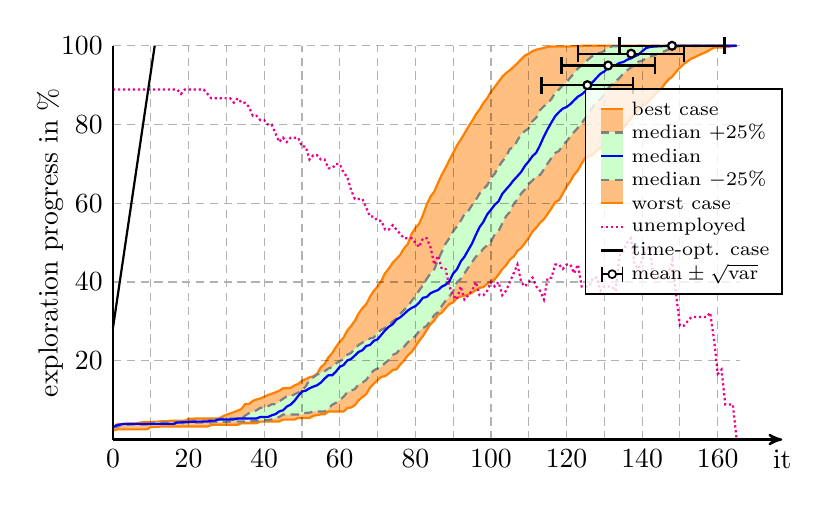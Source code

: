 \begin{tikzpicture}[thick]


% plot data, scaled to 8cm
\begin{scope}[yscale=0.05, xscale=0.048]
\draw[draw=orange, fill=orange!50] (0.00, 2.27) -- (1.00, 2.58) -- (2.00, 2.58) -- (3.00, 2.58) -- (4.00, 2.58) -- (5.00, 2.58) -- (6.00, 2.58) -- (7.00, 2.58) -- (8.00, 2.58) -- (9.00, 2.58) -- (10.00, 3.15) -- (11.00, 3.15) -- (12.00, 3.25) -- (13.00, 3.31) -- (14.00, 3.31) -- (15.00, 3.31) -- (16.00, 3.31) -- (17.00, 3.31) -- (18.00, 3.31) -- (19.00, 3.31) -- (20.00, 3.31) -- (21.00, 3.31) -- (22.00, 3.31) -- (23.00, 3.31) -- (24.00, 3.31) -- (25.00, 3.31) -- (26.00, 3.67) -- (27.00, 3.77) -- (28.00, 3.77) -- (29.00, 3.77) -- (30.00, 3.77) -- (31.00, 3.77) -- (32.00, 3.77) -- (33.00, 3.77) -- (34.00, 4.13) -- (35.00, 4.13) -- (36.00, 4.13) -- (37.00, 4.13) -- (38.00, 4.13) -- (39.00, 4.60) -- (40.00, 4.60) -- (41.00, 4.60) -- (42.00, 4.60) -- (43.00, 4.60) -- (44.00, 4.60) -- (45.00, 5.06) -- (46.00, 5.06) -- (47.00, 5.06) -- (48.00, 5.06) -- (49.00, 5.48) -- (50.00, 5.48) -- (51.00, 5.48) -- (52.00, 5.48) -- (53.00, 6.04) -- (54.00, 6.20) -- (55.00, 6.40) -- (56.00, 6.40) -- (57.00, 7.13) -- (58.00, 7.13) -- (59.00, 7.13) -- (60.00, 7.13) -- (61.00, 7.13) -- (62.00, 7.95) -- (63.00, 8.16) -- (64.00, 8.73) -- (65.00, 9.97) -- (66.00, 10.80) -- (67.00, 11.52) -- (68.00, 13.17) -- (69.00, 14.20) -- (70.00, 15.08) -- (71.00, 15.91) -- (72.00, 16.12) -- (73.00, 16.79) -- (74.00, 17.67) -- (75.00, 17.82) -- (76.00, 19.06) -- (77.00, 20.04) -- (78.00, 21.38) -- (79.00, 22.21) -- (80.00, 23.61) -- (81.00, 25.05) -- (82.00, 26.29) -- (83.00, 27.84) -- (84.00, 29.29) -- (85.00, 30.22) -- (86.00, 31.71) -- (87.00, 32.23) -- (88.00, 33.37) -- (89.00, 34.40) -- (90.00, 34.81) -- (91.00, 36.00) -- (92.00, 36.31) -- (93.00, 36.57) -- (94.00, 36.83) -- (95.00, 37.29) -- (96.00, 37.96) -- (97.00, 38.53) -- (98.00, 38.74) -- (99.00, 39.57) -- (100.00, 40.13) -- (101.00, 40.70) -- (102.00, 41.89) -- (103.00, 43.29) -- (104.00, 44.27) -- (105.00, 45.71) -- (106.00, 46.44) -- (107.00, 47.93) -- (108.00, 48.66) -- (109.00, 49.90) -- (110.00, 51.29) -- (111.00, 52.79) -- (112.00, 53.82) -- (113.00, 55.06) -- (114.00, 55.94) -- (115.00, 57.28) -- (116.00, 58.73) -- (117.00, 60.28) -- (118.00, 60.80) -- (119.00, 62.45) -- (120.00, 64.26) -- (121.00, 65.55) -- (122.00, 67.25) -- (123.00, 68.39) -- (124.00, 70.09) -- (125.00, 71.64) -- (126.00, 71.95) -- (127.00, 72.42) -- (128.00, 73.45) -- (129.00, 74.07) -- (130.00, 74.85) -- (131.00, 75.88) -- (132.00, 76.34) -- (133.00, 77.69) -- (134.00, 78.31) -- (135.00, 79.08) -- (136.00, 80.42) -- (137.00, 81.51) -- (138.00, 82.70) -- (139.00, 83.63) -- (140.00, 84.92) -- (141.00, 85.18) -- (142.00, 86.31) -- (143.00, 87.24) -- (144.00, 88.27) -- (145.00, 89.00) -- (146.00, 90.34) -- (147.00, 91.48) -- (148.00, 92.20) -- (149.00, 93.44) -- (150.00, 94.47) -- (151.00, 95.35) -- (152.00, 96.07) -- (153.00, 96.75) -- (154.00, 97.11) -- (155.00, 97.62) -- (156.00, 98.04) -- (157.00, 98.45) -- (158.00, 99.02) -- (159.00, 99.54) -- (160.00, 99.59) -- (161.00, 99.59) -- (162.00, 99.64) -- (163.00, 99.74) -- (164.00, 99.95) -- (165.00, 100.00) -- (165.00, 100.00) -- (164.00, 100.00) -- (163.00, 100.00) -- (162.00, 100.00) -- (161.00, 100.00) -- (160.00, 100.00) -- (159.00, 100.00) -- (158.00, 100.00) -- (157.00, 100.00) -- (156.00, 100.00) -- (155.00, 100.00) -- (154.00, 100.00) -- (153.00, 100.00) -- (152.00, 100.00) -- (151.00, 100.00) -- (150.00, 100.00) -- (149.00, 100.00) -- (148.00, 100.00) -- (147.00, 100.00) -- (146.00, 100.00) -- (145.00, 100.00) -- (144.00, 100.00) -- (143.00, 100.00) -- (142.00, 100.00) -- (141.00, 100.00) -- (140.00, 100.00) -- (139.00, 100.00) -- (138.00, 100.00) -- (137.00, 100.00) -- (136.00, 100.00) -- (135.00, 100.00) -- (134.00, 100.00) -- (133.00, 100.00) -- (132.00, 100.00) -- (131.00, 100.00) -- (130.00, 100.00) -- (129.00, 100.00) -- (128.00, 100.00) -- (127.00, 100.00) -- (126.00, 100.00) -- (125.00, 100.00) -- (124.00, 100.00) -- (123.00, 99.90) -- (122.00, 99.90) -- (121.00, 99.85) -- (120.00, 99.85) -- (119.00, 99.85) -- (118.00, 99.85) -- (117.00, 99.85) -- (116.00, 99.85) -- (115.00, 99.74) -- (114.00, 99.48) -- (113.00, 99.23) -- (112.00, 99.02) -- (111.00, 98.66) -- (110.00, 97.99) -- (109.00, 97.52) -- (108.00, 96.59) -- (107.00, 95.56) -- (106.00, 94.68) -- (105.00, 93.80) -- (104.00, 93.08) -- (103.00, 92.15) -- (102.00, 90.86) -- (101.00, 89.51) -- (100.00, 88.33) -- (99.00, 86.67) -- (98.00, 85.49) -- (97.00, 83.83) -- (96.00, 82.54) -- (95.00, 80.89) -- (94.00, 79.39) -- (93.00, 77.74) -- (92.00, 76.14) -- (91.00, 74.69) -- (90.00, 72.78) -- (89.00, 70.97) -- (88.00, 69.01) -- (87.00, 67.25) -- (86.00, 65.19) -- (85.00, 62.96) -- (84.00, 61.67) -- (83.00, 59.66) -- (82.00, 56.97) -- (81.00, 54.80) -- (80.00, 53.72) -- (79.00, 52.17) -- (78.00, 49.64) -- (77.00, 48.55) -- (76.00, 46.90) -- (75.00, 45.87) -- (74.00, 44.89) -- (73.00, 43.44) -- (72.00, 42.25) -- (71.00, 40.29) -- (70.00, 38.84) -- (69.00, 37.76) -- (68.00, 36.26) -- (67.00, 34.35) -- (66.00, 33.37) -- (65.00, 32.02) -- (64.00, 30.17) -- (63.00, 28.82) -- (62.00, 27.69) -- (61.00, 25.88) -- (60.00, 24.79) -- (59.00, 23.50) -- (58.00, 21.95) -- (57.00, 20.87) -- (56.00, 19.21) -- (55.00, 18.34) -- (54.00, 16.68) -- (53.00, 16.06) -- (52.00, 15.81) -- (51.00, 15.34) -- (50.00, 14.93) -- (49.00, 14.10) -- (48.00, 13.74) -- (47.00, 13.12) -- (46.00, 13.02) -- (45.00, 13.02) -- (44.00, 12.40) -- (43.00, 11.98) -- (42.00, 11.62) -- (41.00, 11.31) -- (40.00, 10.85) -- (39.00, 10.43) -- (38.00, 10.18) -- (37.00, 9.81) -- (36.00, 9.04) -- (35.00, 9.04) -- (34.00, 7.75) -- (33.00, 7.33) -- (32.00, 6.97) -- (31.00, 6.61) -- (30.00, 6.30) -- (29.00, 5.84) -- (28.00, 5.37) -- (27.00, 5.37) -- (26.00, 5.37) -- (25.00, 5.37) -- (24.00, 5.37) -- (23.00, 5.37) -- (22.00, 5.37) -- (21.00, 5.27) -- (20.00, 5.27) -- (19.00, 4.75) -- (18.00, 4.75) -- (17.00, 4.75) -- (16.00, 4.75) -- (15.00, 4.75) -- (14.00, 4.65) -- (13.00, 4.65) -- (12.00, 4.55) -- (11.00, 4.55) -- (10.00, 4.44) -- (9.00, 4.44) -- (8.00, 4.44) -- (7.00, 4.24) -- (6.00, 4.08) -- (5.00, 4.08) -- (4.00, 4.08) -- (3.00, 3.98) -- (2.00, 3.98) -- (1.00, 3.82) -- (0.00, 3.15);
\draw[gray, densely dashed, fill=green!20] (0.00, 3.15) -- (1.00, 3.15) -- (2.00, 3.62) -- (3.00, 3.77) -- (4.00, 3.77) -- (5.00, 3.82) -- (6.00, 3.82) -- (7.00, 3.82) -- (8.00, 3.82) -- (9.00, 3.82) -- (10.00, 3.98) -- (11.00, 3.98) -- (12.00, 3.98) -- (13.00, 3.98) -- (14.00, 3.98) -- (15.00, 3.98) -- (16.00, 3.98) -- (17.00, 3.98) -- (18.00, 3.98) -- (19.00, 4.34) -- (20.00, 4.34) -- (21.00, 4.34) -- (22.00, 4.34) -- (23.00, 4.34) -- (24.00, 4.34) -- (25.00, 4.34) -- (26.00, 4.34) -- (27.00, 4.49) -- (28.00, 4.49) -- (29.00, 4.49) -- (30.00, 4.49) -- (31.00, 4.60) -- (32.00, 4.60) -- (33.00, 4.60) -- (34.00, 4.60) -- (35.00, 4.60) -- (36.00, 4.60) -- (37.00, 4.75) -- (38.00, 4.75) -- (39.00, 4.86) -- (40.00, 4.91) -- (41.00, 4.91) -- (42.00, 5.11) -- (43.00, 5.48) -- (44.00, 5.73) -- (45.00, 6.35) -- (46.00, 6.35) -- (47.00, 6.35) -- (48.00, 6.35) -- (49.00, 6.35) -- (50.00, 6.35) -- (51.00, 6.77) -- (52.00, 6.82) -- (53.00, 7.13) -- (54.00, 7.13) -- (55.00, 7.13) -- (56.00, 7.13) -- (57.00, 7.80) -- (58.00, 8.83) -- (59.00, 9.35) -- (60.00, 10.02) -- (61.00, 10.85) -- (62.00, 12.04) -- (63.00, 12.40) -- (64.00, 12.81) -- (65.00, 14.05) -- (66.00, 14.46) -- (67.00, 15.13) -- (68.00, 16.53) -- (69.00, 17.56) -- (70.00, 18.03) -- (71.00, 18.49) -- (72.00, 19.47) -- (73.00, 20.20) -- (74.00, 21.49) -- (75.00, 21.90) -- (76.00, 22.99) -- (77.00, 23.55) -- (78.00, 24.69) -- (79.00, 25.52) -- (80.00, 26.24) -- (81.00, 27.53) -- (82.00, 28.31) -- (83.00, 28.87) -- (84.00, 30.22) -- (85.00, 31.56) -- (86.00, 32.39) -- (87.00, 33.94) -- (88.00, 35.28) -- (89.00, 36.36) -- (90.00, 37.60) -- (91.00, 39.93) -- (92.00, 40.81) -- (93.00, 42.20) -- (94.00, 43.70) -- (95.00, 45.04) -- (96.00, 46.44) -- (97.00, 47.21) -- (98.00, 48.50) -- (99.00, 49.28) -- (100.00, 50.21) -- (101.00, 52.12) -- (102.00, 52.89) -- (103.00, 54.91) -- (104.00, 56.71) -- (105.00, 57.80) -- (106.00, 59.81) -- (107.00, 61.00) -- (108.00, 62.50) -- (109.00, 63.53) -- (110.00, 64.93) -- (111.00, 65.81) -- (112.00, 66.84) -- (113.00, 67.20) -- (114.00, 68.60) -- (115.00, 70.14) -- (116.00, 71.49) -- (117.00, 72.78) -- (118.00, 73.30) -- (119.00, 74.69) -- (120.00, 75.72) -- (121.00, 76.96) -- (122.00, 78.10) -- (123.00, 79.18) -- (124.00, 80.37) -- (125.00, 81.66) -- (126.00, 83.11) -- (127.00, 84.50) -- (128.00, 85.95) -- (129.00, 86.52) -- (130.00, 87.65) -- (131.00, 89.20) -- (132.00, 90.19) -- (133.00, 91.01) -- (134.00, 91.84) -- (135.00, 92.92) -- (136.00, 93.75) -- (137.00, 94.47) -- (138.00, 94.99) -- (139.00, 95.97) -- (140.00, 96.18) -- (141.00, 96.80) -- (142.00, 97.26) -- (143.00, 97.47) -- (144.00, 97.93) -- (145.00, 98.35) -- (146.00, 98.66) -- (147.00, 99.12) -- (148.00, 99.69) -- (149.00, 99.74) -- (150.00, 99.95) -- (151.00, 99.95) -- (152.00, 99.95) -- (153.00, 99.95) -- (154.00, 99.95) -- (155.00, 99.95) -- (156.00, 99.95) -- (157.00, 99.95) -- (158.00, 99.95) -- (159.00, 99.95) -- (160.00, 100.00) -- (161.00, 100.00) -- (162.00, 100.00) -- (163.00, 100.00) -- (164.00, 100.00) -- (165.00, 100.00) -- (165.00, 100.00) -- (164.00, 100.00) -- (163.00, 100.00) -- (162.00, 100.00) -- (161.00, 100.00) -- (160.00, 100.00) -- (159.00, 100.00) -- (158.00, 100.00) -- (157.00, 100.00) -- (156.00, 100.00) -- (155.00, 100.00) -- (154.00, 100.00) -- (153.00, 100.00) -- (152.00, 100.00) -- (151.00, 100.00) -- (150.00, 100.00) -- (149.00, 100.00) -- (148.00, 100.00) -- (147.00, 100.00) -- (146.00, 100.00) -- (145.00, 100.00) -- (144.00, 100.00) -- (143.00, 100.00) -- (142.00, 100.00) -- (141.00, 100.00) -- (140.00, 100.00) -- (139.00, 100.00) -- (138.00, 100.00) -- (137.00, 99.95) -- (136.00, 99.95) -- (135.00, 99.95) -- (134.00, 99.95) -- (133.00, 99.90) -- (132.00, 99.85) -- (131.00, 99.54) -- (130.00, 98.71) -- (129.00, 98.19) -- (128.00, 98.19) -- (127.00, 97.52) -- (126.00, 96.75) -- (125.00, 95.92) -- (124.00, 94.99) -- (123.00, 94.27) -- (122.00, 93.03) -- (121.00, 91.94) -- (120.00, 90.75) -- (119.00, 89.98) -- (118.00, 88.89) -- (117.00, 88.07) -- (116.00, 86.52) -- (115.00, 85.33) -- (114.00, 84.66) -- (113.00, 83.68) -- (112.00, 81.77) -- (111.00, 80.89) -- (110.00, 79.03) -- (109.00, 78.36) -- (108.00, 77.53) -- (107.00, 75.98) -- (106.00, 74.23) -- (105.00, 73.81) -- (104.00, 71.85) -- (103.00, 70.66) -- (102.00, 69.27) -- (101.00, 67.51) -- (100.00, 66.37) -- (99.00, 64.57) -- (98.00, 63.58) -- (97.00, 62.45) -- (96.00, 60.90) -- (95.00, 59.56) -- (94.00, 58.06) -- (93.00, 57.28) -- (92.00, 55.53) -- (91.00, 54.13) -- (90.00, 52.89) -- (89.00, 51.14) -- (88.00, 49.74) -- (87.00, 47.68) -- (86.00, 45.61) -- (85.00, 43.23) -- (84.00, 42.20) -- (83.00, 40.81) -- (82.00, 39.20) -- (81.00, 37.86) -- (80.00, 36.42) -- (79.00, 35.18) -- (78.00, 33.78) -- (77.00, 32.90) -- (76.00, 31.92) -- (75.00, 30.73) -- (74.00, 30.01) -- (73.00, 29.13) -- (72.00, 28.36) -- (71.00, 27.89) -- (70.00, 27.17) -- (69.00, 25.88) -- (68.00, 25.67) -- (67.00, 24.95) -- (66.00, 24.64) -- (65.00, 24.02) -- (64.00, 23.09) -- (63.00, 22.00) -- (62.00, 21.54) -- (61.00, 20.40) -- (60.00, 19.94) -- (59.00, 19.32) -- (58.00, 18.39) -- (57.00, 18.03) -- (56.00, 17.36) -- (55.00, 16.94) -- (54.00, 16.48) -- (53.00, 15.81) -- (52.00, 15.13) -- (51.00, 13.48) -- (50.00, 12.40) -- (49.00, 11.93) -- (48.00, 11.47) -- (47.00, 11.00) -- (46.00, 11.00) -- (45.00, 10.33) -- (44.00, 9.71) -- (43.00, 8.94) -- (42.00, 8.94) -- (41.00, 8.47) -- (40.00, 8.06) -- (39.00, 8.06) -- (38.00, 7.44) -- (37.00, 7.02) -- (36.00, 6.71) -- (35.00, 6.10) -- (34.00, 5.37) -- (33.00, 5.37) -- (32.00, 5.37) -- (31.00, 5.37) -- (30.00, 5.37) -- (29.00, 5.37) -- (28.00, 5.17) -- (27.00, 5.17) -- (26.00, 5.01) -- (25.00, 4.75) -- (24.00, 4.75) -- (23.00, 4.75) -- (22.00, 4.75) -- (21.00, 4.70) -- (20.00, 4.70) -- (19.00, 4.65) -- (18.00, 4.55) -- (17.00, 4.39) -- (16.00, 4.34) -- (15.00, 4.34) -- (14.00, 4.34) -- (13.00, 4.34) -- (12.00, 4.34) -- (11.00, 4.34) -- (10.00, 3.98) -- (9.00, 3.98) -- (8.00, 3.98) -- (7.00, 3.98) -- (6.00, 3.98) -- (5.00, 3.98) -- (4.00, 3.98) -- (3.00, 3.98) -- (2.00, 3.82) -- (1.00, 3.62) -- (0.00, 3.15);
\draw[blue] (0.00, 3.15) -- (1.00, 3.62) -- (2.00, 3.82) -- (3.00, 3.98) -- (4.00, 3.98) -- (5.00, 3.98) -- (6.00, 3.98) -- (7.00, 3.98) -- (8.00, 3.98) -- (9.00, 3.98) -- (10.00, 3.98) -- (11.00, 3.98) -- (12.00, 3.98) -- (13.00, 3.98) -- (14.00, 3.98) -- (15.00, 3.98) -- (16.00, 3.98) -- (17.00, 4.34) -- (18.00, 4.34) -- (19.00, 4.49) -- (20.00, 4.49) -- (21.00, 4.49) -- (22.00, 4.55) -- (23.00, 4.55) -- (24.00, 4.55) -- (25.00, 4.55) -- (26.00, 4.80) -- (27.00, 4.80) -- (28.00, 5.11) -- (29.00, 5.11) -- (30.00, 5.11) -- (31.00, 5.11) -- (32.00, 5.11) -- (33.00, 5.32) -- (34.00, 5.32) -- (35.00, 5.32) -- (36.00, 5.37) -- (37.00, 5.37) -- (38.00, 5.37) -- (39.00, 5.73) -- (40.00, 5.73) -- (41.00, 5.73) -- (42.00, 6.15) -- (43.00, 6.46) -- (44.00, 7.13) -- (45.00, 7.44) -- (46.00, 8.37) -- (47.00, 8.88) -- (48.00, 9.81) -- (49.00, 11.05) -- (50.00, 12.19) -- (51.00, 12.40) -- (52.00, 13.02) -- (53.00, 13.43) -- (54.00, 13.79) -- (55.00, 14.46) -- (56.00, 15.50) -- (57.00, 16.32) -- (58.00, 16.32) -- (59.00, 17.25) -- (60.00, 18.49) -- (61.00, 18.90) -- (62.00, 20.09) -- (63.00, 20.45) -- (64.00, 21.33) -- (65.00, 22.26) -- (66.00, 22.68) -- (67.00, 23.76) -- (68.00, 24.02) -- (69.00, 25.05) -- (70.00, 25.46) -- (71.00, 26.60) -- (72.00, 27.74) -- (73.00, 28.67) -- (74.00, 29.29) -- (75.00, 30.48) -- (76.00, 31.04) -- (77.00, 31.87) -- (78.00, 32.75) -- (79.00, 33.42) -- (80.00, 33.88) -- (81.00, 34.76) -- (82.00, 36.00) -- (83.00, 36.21) -- (84.00, 37.14) -- (85.00, 37.60) -- (86.00, 37.96) -- (87.00, 38.84) -- (88.00, 39.31) -- (89.00, 40.19) -- (90.00, 42.15) -- (91.00, 43.23) -- (92.00, 45.20) -- (93.00, 46.44) -- (94.00, 48.14) -- (95.00, 49.79) -- (96.00, 51.96) -- (97.00, 53.98) -- (98.00, 55.27) -- (99.00, 57.18) -- (100.00, 58.37) -- (101.00, 59.61) -- (102.00, 60.49) -- (103.00, 62.40) -- (104.00, 63.53) -- (105.00, 64.62) -- (106.00, 65.86) -- (107.00, 66.89) -- (108.00, 67.98) -- (109.00, 69.52) -- (110.00, 70.66) -- (111.00, 72.00) -- (112.00, 72.88) -- (113.00, 74.79) -- (114.00, 76.96) -- (115.00, 78.82) -- (116.00, 80.53) -- (117.00, 82.13) -- (118.00, 83.16) -- (119.00, 84.04) -- (120.00, 84.45) -- (121.00, 85.18) -- (122.00, 86.16) -- (123.00, 87.09) -- (124.00, 87.65) -- (125.00, 88.48) -- (126.00, 89.93) -- (127.00, 90.86) -- (128.00, 91.94) -- (129.00, 92.92) -- (130.00, 93.49) -- (131.00, 94.42) -- (132.00, 95.04) -- (133.00, 95.09) -- (134.00, 95.66) -- (135.00, 95.87) -- (136.00, 96.44) -- (137.00, 96.80) -- (138.00, 97.31) -- (139.00, 97.73) -- (140.00, 98.61) -- (141.00, 99.38) -- (142.00, 99.69) -- (143.00, 99.79) -- (144.00, 99.85) -- (145.00, 99.90) -- (146.00, 99.95) -- (147.00, 99.95) -- (148.00, 99.95) -- (149.00, 100.00) -- (150.00, 100.00) -- (151.00, 100.00) -- (152.00, 100.00) -- (153.00, 100.00) -- (154.00, 100.00) -- (155.00, 100.00) -- (156.00, 100.00) -- (157.00, 100.00) -- (158.00, 100.00) -- (159.00, 100.00) -- (160.00, 100.00) -- (161.00, 100.00) -- (162.00, 100.00) -- (163.00, 100.00) -- (164.00, 100.00) -- (165.00, 100.00);
\draw[densely dotted, magenta] (0.00, 88.89) -- (1.00, 88.89) -- (2.00, 88.89) -- (3.00, 88.89) -- (4.00, 88.89) -- (5.00, 88.89) -- (6.00, 88.89) -- (7.00, 88.89) -- (8.00, 88.89) -- (9.00, 88.89) -- (10.00, 88.89) -- (11.00, 88.89) -- (12.00, 88.89) -- (13.00, 88.89) -- (14.00, 88.89) -- (15.00, 88.89) -- (16.00, 88.89) -- (17.00, 88.89) -- (18.00, 87.78) -- (19.00, 88.89) -- (20.00, 88.89) -- (21.00, 88.89) -- (22.00, 88.89) -- (23.00, 88.89) -- (24.00, 88.89) -- (25.00, 87.78) -- (26.00, 86.67) -- (27.00, 86.67) -- (28.00, 86.67) -- (29.00, 86.67) -- (30.00, 86.67) -- (31.00, 86.67) -- (32.00, 85.56) -- (33.00, 86.67) -- (34.00, 85.56) -- (35.00, 85.56) -- (36.00, 84.44) -- (37.00, 82.22) -- (38.00, 82.22) -- (39.00, 81.11) -- (40.00, 81.11) -- (41.00, 80.00) -- (42.00, 80.00) -- (43.00, 77.78) -- (44.00, 75.56) -- (45.00, 76.67) -- (46.00, 75.56) -- (47.00, 76.67) -- (48.00, 76.67) -- (49.00, 76.67) -- (50.00, 74.44) -- (51.00, 74.44) -- (52.00, 71.11) -- (53.00, 72.22) -- (54.00, 72.22) -- (55.00, 71.11) -- (56.00, 71.11) -- (57.00, 68.89) -- (58.00, 68.89) -- (59.00, 70.00) -- (60.00, 70.00) -- (61.00, 67.78) -- (62.00, 66.67) -- (63.00, 63.33) -- (64.00, 61.11) -- (65.00, 61.11) -- (66.00, 61.11) -- (67.00, 58.89) -- (68.00, 56.67) -- (69.00, 56.67) -- (70.00, 55.56) -- (71.00, 55.56) -- (72.00, 53.33) -- (73.00, 53.33) -- (74.00, 54.44) -- (75.00, 53.33) -- (76.00, 52.22) -- (77.00, 51.11) -- (78.00, 51.11) -- (79.00, 51.11) -- (80.00, 50.00) -- (81.00, 48.89) -- (82.00, 51.11) -- (83.00, 51.11) -- (84.00, 48.89) -- (85.00, 44.44) -- (86.00, 46.67) -- (87.00, 43.33) -- (88.00, 43.33) -- (89.00, 38.89) -- (90.00, 36.67) -- (91.00, 35.56) -- (92.00, 38.89) -- (93.00, 35.56) -- (94.00, 36.67) -- (95.00, 37.78) -- (96.00, 40.00) -- (97.00, 36.67) -- (98.00, 36.67) -- (99.00, 37.78) -- (100.00, 40.00) -- (101.00, 38.89) -- (102.00, 40.00) -- (103.00, 36.67) -- (104.00, 37.78) -- (105.00, 40.00) -- (106.00, 42.22) -- (107.00, 44.44) -- (108.00, 40.00) -- (109.00, 38.89) -- (110.00, 40.00) -- (111.00, 41.11) -- (112.00, 38.89) -- (113.00, 37.78) -- (114.00, 35.56) -- (115.00, 41.11) -- (116.00, 41.11) -- (117.00, 44.44) -- (118.00, 44.44) -- (119.00, 43.33) -- (120.00, 44.44) -- (121.00, 44.44) -- (122.00, 42.22) -- (123.00, 44.44) -- (124.00, 38.89) -- (125.00, 38.89) -- (126.00, 38.89) -- (127.00, 41.11) -- (128.00, 41.11) -- (129.00, 37.78) -- (130.00, 38.89) -- (131.00, 38.89) -- (132.00, 38.89) -- (133.00, 37.78) -- (134.00, 46.67) -- (135.00, 47.78) -- (136.00, 50.00) -- (137.00, 51.11) -- (138.00, 44.44) -- (139.00, 43.33) -- (140.00, 45.56) -- (141.00, 47.78) -- (142.00, 48.89) -- (143.00, 41.11) -- (144.00, 41.11) -- (145.00, 41.11) -- (146.00, 41.11) -- (147.00, 42.22) -- (148.00, 45.56) -- (149.00, 36.67) -- (150.00, 28.89) -- (151.00, 28.89) -- (152.00, 30.00) -- (153.00, 31.11) -- (154.00, 31.11) -- (155.00, 31.11) -- (156.00, 31.11) -- (157.00, 31.11) -- (158.00, 32.22) -- (159.00, 25.56) -- (160.00, 16.67) -- (161.00, 17.78) -- (162.00, 8.89) -- (163.00, 8.89) -- (164.00, 8.89) -- (165.00, 0.00);
\draw[black] (0.00, 28.36) -- (11.04, 100.00);
\draw[densely dashed, thin, black, ystep=20, xstep=10, opacity=0.3] (0, 0) grid (166, 100);
% axis lables
\node[below] at (0, 0) {0};
\node[below] at (20, 0) {20};
\node[below] at (40, 0) {40};
\node[below] at (60, 0) {60};
\node[below] at (80, 0) {80};
\node[below] at (100, 0) {100};
\node[below] at (120, 0) {120};
\node[below] at (140, 0) {140};
\node[below] at (160, 0) {160};
\draw[|-|] (113.061, 90) -- (137.939, 90);
\node[draw, circle, fill=white, inner sep=0mm, minimum size=1mm] at (125.5, 90) {};
% 90: 125.5  +-  12.439
\draw[|-|] (118.377, 95) -- (143.623, 95);
\node[draw, circle, fill=white, inner sep=0mm, minimum size=1mm] at (131, 95) {};
% 95: 131  +-  12.623
\draw[|-|] (122.798, 98) -- (151.402, 98);
\node[draw, circle, fill=white, inner sep=0mm, minimum size=1mm] at (137.1, 98) {};
% 98: 137.1  +-  14.302
\draw[|-|] (133.692, 100) -- (162.108, 100);
\node[draw, circle, fill=white, inner sep=0mm, minimum size=1mm] at (147.9, 100) {};
% 100: 147.9  +-  14.208
\end{scope}


% axes lables
\begin{scope}[yscale=0.05]
\draw (0.00, 0.00) -- (0.00, 100.00);
\node[left] at (0, 20) {20};
\node[left] at (0, 40) {40};
\node[left] at (0, 60) {60};
\node[left] at (0, 80) {80};
\node[left] at (0, 100) {100};
\node[rotate=90] at (-0.8, 50) {exploration progress in \%};
\draw[->, >=stealth'] (0.00, 0.00) -- (8.50, 0.00);
\node[below] at (8.5, 0) {it};
\end{scope}


% legend
\begin{scope}[xshift=6cm, yshift=2.5cm]
\draw[semithick, fill=white, fill opacity=0.8] (0, -0.65) rectangle +(2.5, 2.6);
\scriptsize
\draw[semithick,|-|] (0.2, -.4) -- +(0.28, 0) node[right, black] {$\text{mean} \pm \sqrt{\text{var}}$};
\node[semithick,draw, circle, fill=white, inner sep=0mm, minimum size=1mm] at (0.34, -0.4) {};
\draw (0.2, -.1) -- +(0.28, 0) node[right, black] {time-opt. case};
\draw[magenta, densely dotted] (0.2, 0.2) -- +(0.28, 0) node[right, black] {unemployed};
\fill[orange!50] (0.2, 0.5) rectangle +(0.28, 1.2);
\fill[green!20] (0.2, 0.8) rectangle +(0.28, 0.6);
\draw[orange] (0.2, 1.7) -- +(0.28, 0) node[right, black] {best case};
\draw[gray, densely dashed] (0.2, 1.4) -- +(0.28, 0) node[right, black] {median $+25\%$};
\draw[blue] (0.2, 1.1) -- +(0.28, 0) node[right, black] {median};
\draw[gray, densely dashed] (0.2, 0.8) -- +(0.28, 0) node[right, black] {median $-25\%$};
\draw[orange] (0.2, 0.5) -- +(0.28, 0) node[right, black] {worst case};
\end{scope}
\end{tikzpicture}
